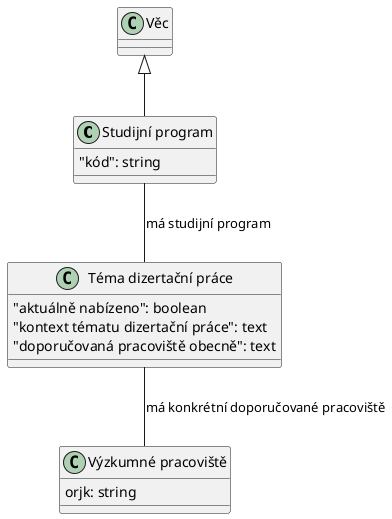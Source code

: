 @startuml
set namespaceSeparator none
class "Studijní program" {
  "kód": string
}

class "Věc" {
}

class "Téma dizertační práce" {
  "aktuálně nabízeno": boolean
  "kontext tématu dizertační práce": text
  "doporučovaná pracoviště obecně": text
}

class "Výzkumné pracoviště" {
  orjk: string
}

"Věc" <|-- "Studijní program"
"Studijní program" -- "Téma dizertační práce" :  "má studijní program"
"Téma dizertační práce" -- "Výzkumné pracoviště" :  "má konkrétní doporučované pracoviště"
@enduml
